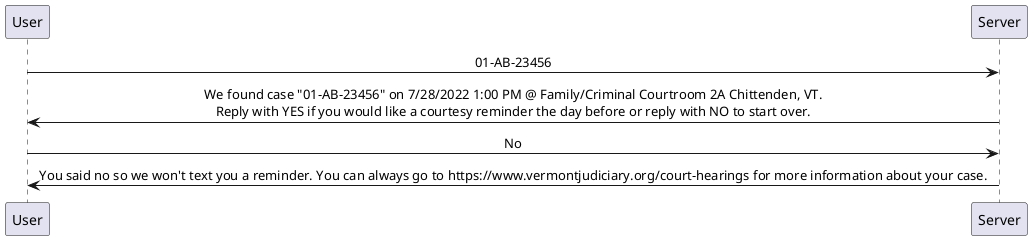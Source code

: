 @startuml
skinparam sequenceMessageAlign center

User -> Server: 01-AB-23456
Server -> User: We found case "01-AB-23456" on 7/28/2022 1:00 PM @ Family/Criminal Courtroom 2A Chittenden, VT.\nReply with YES if you would like a courtesy reminder the day before or reply with NO to start over.
User -> Server: No
Server -> User: You said no so we won't text you a reminder. You can always go to https://www.vermontjudiciary.org/court-hearings for more information about your case.
@enduml
